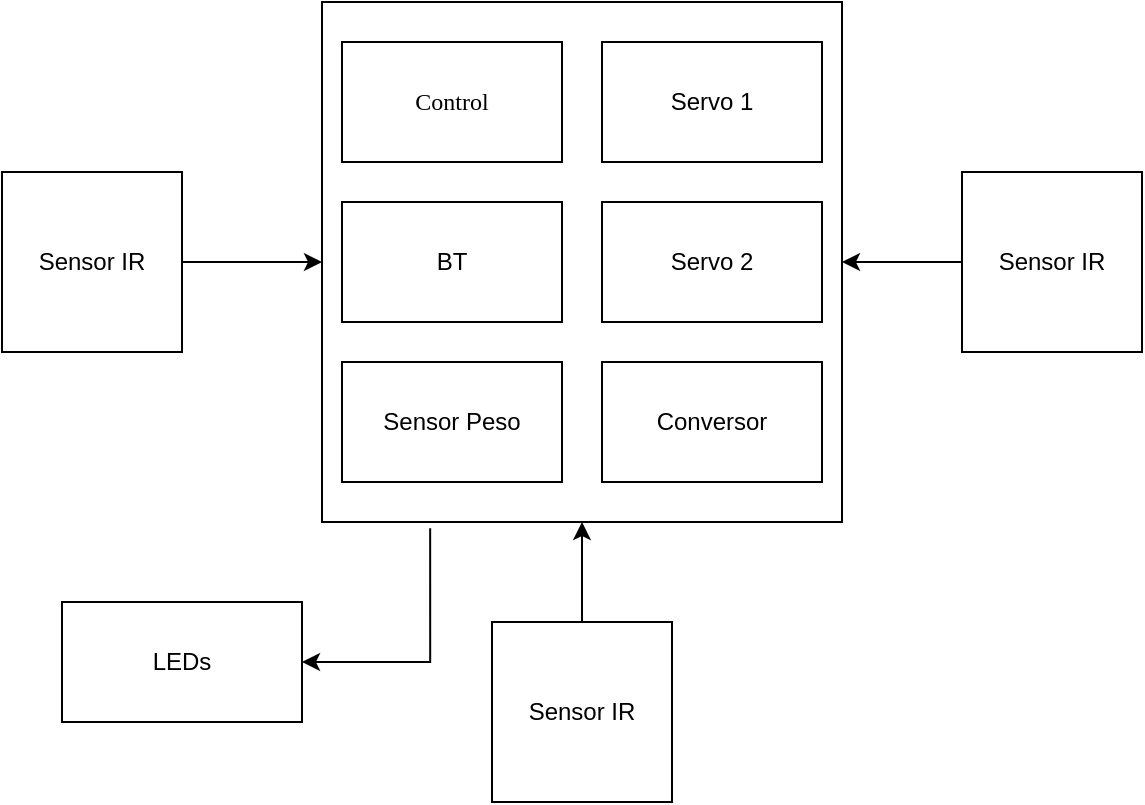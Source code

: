 <mxfile pages="1" version="11.2.8" type="github"><diagram id="Rx39ZRknppQvAvGFZfSR" name="Page-1"><mxGraphModel dx="854" dy="429" grid="1" gridSize="10" guides="1" tooltips="1" connect="1" arrows="1" fold="1" page="1" pageScale="1" pageWidth="827" pageHeight="1169" math="0" shadow="0"><root><mxCell id="0"/><mxCell id="1" parent="0"/><mxCell id="SlnTeYE9gWJ-9dxKjudn-1" value="" style="whiteSpace=wrap;html=1;aspect=fixed;imageAspect=1;" parent="1" vertex="1"><mxGeometry x="290" y="80" width="260" height="260" as="geometry"/></mxCell><mxCell id="SlnTeYE9gWJ-9dxKjudn-24" style="edgeStyle=orthogonalEdgeStyle;rounded=0;orthogonalLoop=1;jettySize=auto;html=1;entryX=1;entryY=0.5;entryDx=0;entryDy=0;" parent="1" source="SlnTeYE9gWJ-9dxKjudn-16" target="SlnTeYE9gWJ-9dxKjudn-1" edge="1"><mxGeometry relative="1" as="geometry"/></mxCell><mxCell id="SlnTeYE9gWJ-9dxKjudn-16" value="Sensor IR" style="whiteSpace=wrap;html=1;aspect=fixed;imageAspect=0;" parent="1" vertex="1"><mxGeometry x="610" y="165" width="90" height="90" as="geometry"/></mxCell><mxCell id="SlnTeYE9gWJ-9dxKjudn-2" value="" style="rounded=0;whiteSpace=wrap;html=1;" parent="1" vertex="1"><mxGeometry x="300" y="100" width="110" height="60" as="geometry"/></mxCell><mxCell id="SlnTeYE9gWJ-9dxKjudn-4" value="" style="rounded=0;whiteSpace=wrap;html=1;" parent="1" vertex="1"><mxGeometry x="430" y="100" width="110" height="60" as="geometry"/></mxCell><mxCell id="SlnTeYE9gWJ-9dxKjudn-5" value="" style="rounded=0;whiteSpace=wrap;html=1;" parent="1" vertex="1"><mxGeometry x="300" y="180" width="110" height="60" as="geometry"/></mxCell><mxCell id="SlnTeYE9gWJ-9dxKjudn-6" value="Servo 2" style="rounded=0;whiteSpace=wrap;html=1;" parent="1" vertex="1"><mxGeometry x="430" y="180" width="110" height="60" as="geometry"/></mxCell><mxCell id="SlnTeYE9gWJ-9dxKjudn-7" value="" style="rounded=0;whiteSpace=wrap;html=1;" parent="1" vertex="1"><mxGeometry x="300" y="260" width="110" height="60" as="geometry"/></mxCell><mxCell id="SlnTeYE9gWJ-9dxKjudn-8" value="Conversor" style="rounded=0;whiteSpace=wrap;html=1;" parent="1" vertex="1"><mxGeometry x="430" y="260" width="110" height="60" as="geometry"/></mxCell><mxCell id="SlnTeYE9gWJ-9dxKjudn-12" value="&lt;font face=&quot;Verdana&quot;&gt;Control&lt;/font&gt;" style="text;html=1;strokeColor=none;fillColor=none;align=center;verticalAlign=middle;whiteSpace=wrap;rounded=0;" parent="1" vertex="1"><mxGeometry x="310" y="110" width="90" height="40" as="geometry"/></mxCell><mxCell id="SlnTeYE9gWJ-9dxKjudn-13" value="BT" style="text;html=1;strokeColor=none;fillColor=none;align=center;verticalAlign=middle;whiteSpace=wrap;rounded=0;" parent="1" vertex="1"><mxGeometry x="310" y="190" width="90" height="40" as="geometry"/></mxCell><mxCell id="SlnTeYE9gWJ-9dxKjudn-14" value="Sensor Peso" style="text;html=1;strokeColor=none;fillColor=none;align=center;verticalAlign=middle;whiteSpace=wrap;rounded=0;" parent="1" vertex="1"><mxGeometry x="310" y="270" width="90" height="40" as="geometry"/></mxCell><mxCell id="SlnTeYE9gWJ-9dxKjudn-15" value="Servo 1" style="text;html=1;strokeColor=none;fillColor=none;align=center;verticalAlign=middle;whiteSpace=wrap;rounded=0;" parent="1" vertex="1"><mxGeometry x="440" y="110" width="90" height="40" as="geometry"/></mxCell><mxCell id="SlnTeYE9gWJ-9dxKjudn-23" style="edgeStyle=orthogonalEdgeStyle;rounded=0;orthogonalLoop=1;jettySize=auto;html=1;entryX=0;entryY=0.5;entryDx=0;entryDy=0;" parent="1" source="SlnTeYE9gWJ-9dxKjudn-18" target="SlnTeYE9gWJ-9dxKjudn-1" edge="1"><mxGeometry relative="1" as="geometry"/></mxCell><mxCell id="SlnTeYE9gWJ-9dxKjudn-18" value="Sensor IR" style="whiteSpace=wrap;html=1;aspect=fixed;imageAspect=0;" parent="1" vertex="1"><mxGeometry x="130" y="165" width="90" height="90" as="geometry"/></mxCell><mxCell id="SlnTeYE9gWJ-9dxKjudn-26" style="edgeStyle=orthogonalEdgeStyle;rounded=0;orthogonalLoop=1;jettySize=auto;html=1;entryX=0.5;entryY=1;entryDx=0;entryDy=0;" parent="1" source="SlnTeYE9gWJ-9dxKjudn-25" target="SlnTeYE9gWJ-9dxKjudn-1" edge="1"><mxGeometry relative="1" as="geometry"/></mxCell><mxCell id="SlnTeYE9gWJ-9dxKjudn-25" value="Sensor IR" style="whiteSpace=wrap;html=1;aspect=fixed;imageAspect=0;" parent="1" vertex="1"><mxGeometry x="375" y="390" width="90" height="90" as="geometry"/></mxCell><mxCell id="SlnTeYE9gWJ-9dxKjudn-28" style="edgeStyle=orthogonalEdgeStyle;rounded=0;orthogonalLoop=1;jettySize=auto;html=1;entryX=0.208;entryY=1.012;entryDx=0;entryDy=0;entryPerimeter=0;endArrow=none;endFill=0;startArrow=classic;startFill=1;" parent="1" source="SlnTeYE9gWJ-9dxKjudn-27" target="SlnTeYE9gWJ-9dxKjudn-1" edge="1"><mxGeometry relative="1" as="geometry"/></mxCell><mxCell id="SlnTeYE9gWJ-9dxKjudn-27" value="LEDs" style="rounded=0;whiteSpace=wrap;html=1;" parent="1" vertex="1"><mxGeometry x="160" y="380" width="120" height="60" as="geometry"/></mxCell></root></mxGraphModel></diagram></mxfile>